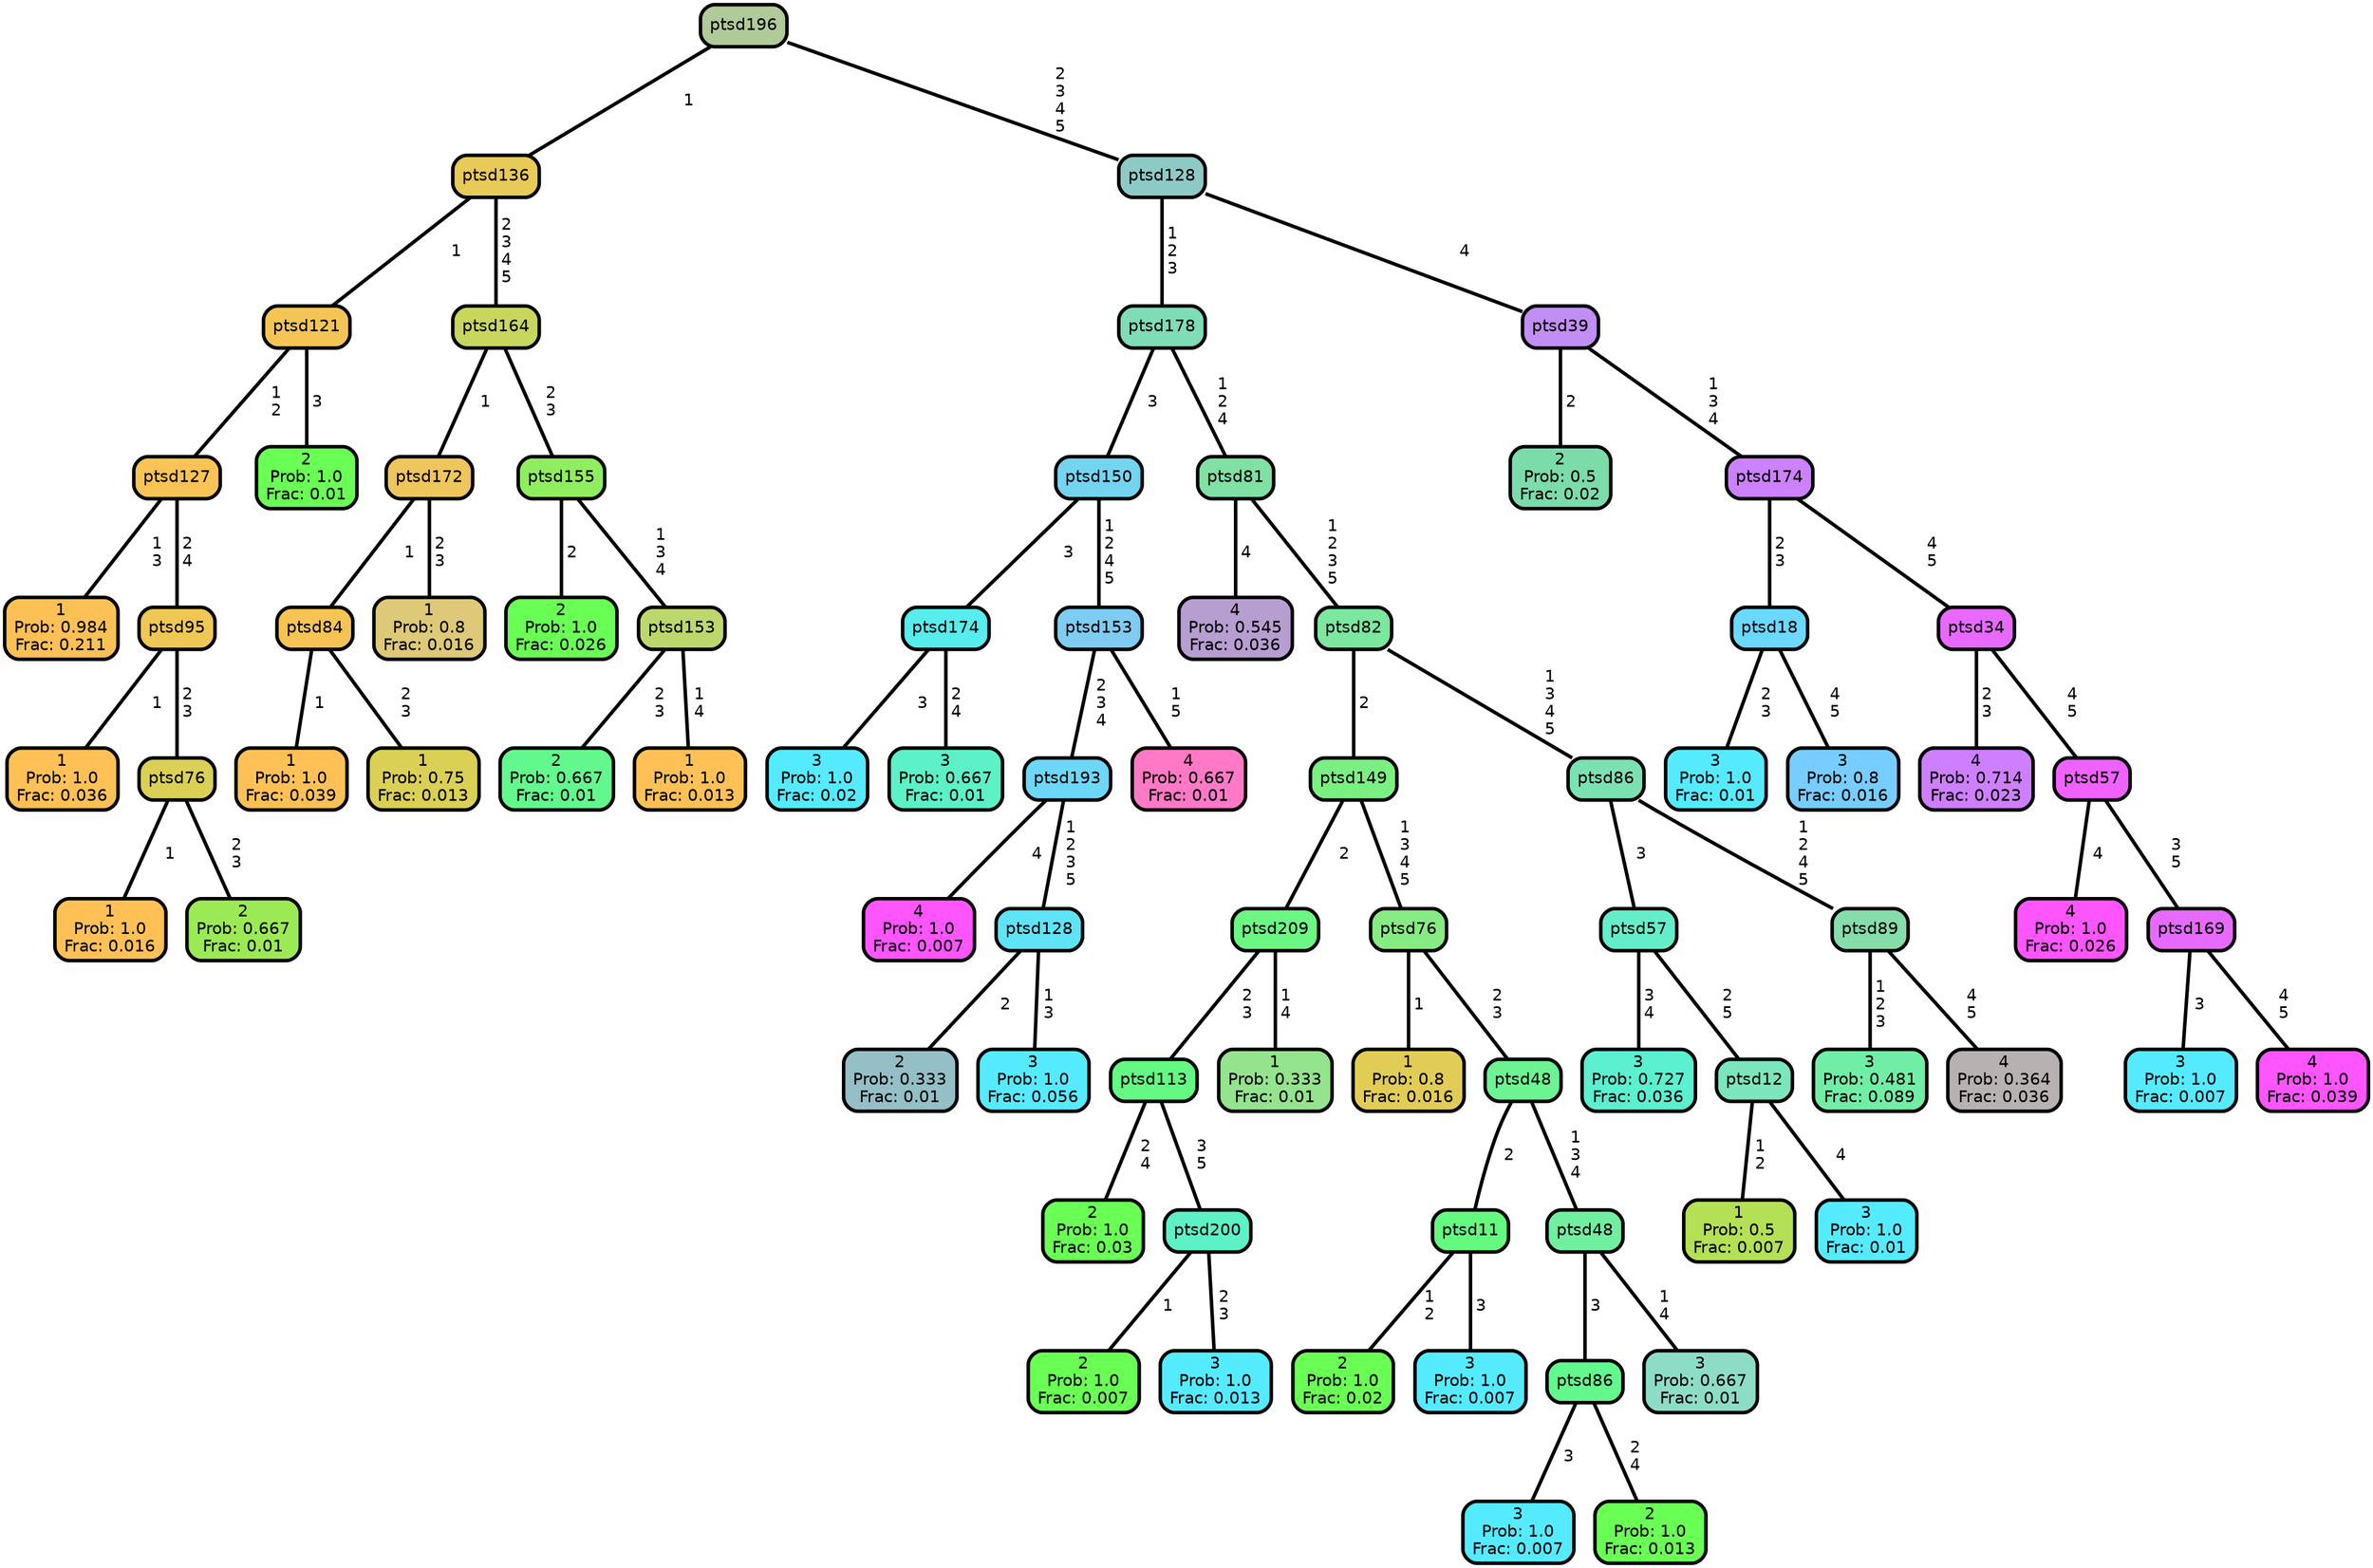 graph Tree {
node [shape=box, style="filled, rounded",color="black",penwidth="3",fontcolor="black",                 fontname=helvetica] ;
graph [ranksep="0 equally", splines=straight,                 bgcolor=transparent, dpi=60] ;
edge [fontname=helvetica, color=black] ;
0 [label="1
Prob: 0.984
Frac: 0.211", fillcolor="#fcc155"] ;
1 [label="ptsd127",href=".//ptsd127.svg", fillcolor="#f9c355"] ;
2 [label="1
Prob: 1.0
Frac: 0.036", fillcolor="#ffc155"] ;
3 [label="ptsd95",href=".//ptsd95.svg", fillcolor="#efc755"] ;
4 [label="1
Prob: 1.0
Frac: 0.016", fillcolor="#ffc155"] ;
5 [label="ptsd76",href=".//ptsd76.svg", fillcolor="#d9d055"] ;
6 [label="2
Prob: 0.667
Frac: 0.01", fillcolor="#9bea55"] ;
7 [label="ptsd121",href=".//ptsd121.svg", fillcolor="#f4c555"] ;
8 [label="2
Prob: 1.0
Frac: 0.01", fillcolor="#6aff55"] ;
9 [label="ptsd136",href=".//ptsd136.svg", fillcolor="#e7ca57"] ;
10 [label="1
Prob: 1.0
Frac: 0.039", fillcolor="#ffc155"] ;
11 [label="ptsd84",href=".//ptsd84.svg", fillcolor="#f5c455"] ;
12 [label="1
Prob: 0.75
Frac: 0.013", fillcolor="#d9d055"] ;
13 [label="ptsd172",href=".//ptsd172.svg", fillcolor="#efc55d"] ;
14 [label="1
Prob: 0.8
Frac: 0.016", fillcolor="#ddc977"] ;
15 [label="ptsd164",href=".//ptsd164.svg", fillcolor="#c8d65e"] ;
16 [label="2
Prob: 1.0
Frac: 0.026", fillcolor="#6aff55"] ;
17 [label="ptsd155",href=".//ptsd155.svg", fillcolor="#90ed60"] ;
18 [label="2
Prob: 0.667
Frac: 0.01", fillcolor="#63f88d"] ;
19 [label="ptsd153",href=".//ptsd153.svg", fillcolor="#bcd86d"] ;
20 [label="1
Prob: 1.0
Frac: 0.013", fillcolor="#ffc155"] ;
21 [label="ptsd196",href=".//ptsd196.svg", fillcolor="#b1ca99"] ;
22 [label="3
Prob: 1.0
Frac: 0.02", fillcolor="#55ebff"] ;
23 [label="ptsd174",href=".//ptsd174.svg", fillcolor="#57edec"] ;
24 [label="3
Prob: 0.667
Frac: 0.01", fillcolor="#5cf1c6"] ;
25 [label="ptsd150",href=".//ptsd150.svg", fillcolor="#74d4f0"] ;
26 [label="4
Prob: 1.0
Frac: 0.007", fillcolor="#ff55ff"] ;
27 [label="ptsd193",href=".//ptsd193.svg", fillcolor="#6dd7f7"] ;
28 [label="2
Prob: 0.333
Frac: 0.01", fillcolor="#94bfc6"] ;
29 [label="ptsd128",href=".//ptsd128.svg", fillcolor="#5ee4f6"] ;
30 [label="3
Prob: 1.0
Frac: 0.056", fillcolor="#55ebff"] ;
31 [label="ptsd153",href=".//ptsd153.svg", fillcolor="#7eccf1"] ;
32 [label="4
Prob: 0.667
Frac: 0.01", fillcolor="#ff79c6"] ;
33 [label="ptsd178",href=".//ptsd178.svg", fillcolor="#7eddb6"] ;
34 [label="4
Prob: 0.545
Frac: 0.036", fillcolor="#b79ed0"] ;
35 [label="ptsd81",href=".//ptsd81.svg", fillcolor="#81e0a4"] ;
36 [label="2
Prob: 1.0
Frac: 0.03", fillcolor="#6aff55"] ;
37 [label="ptsd113",href=".//ptsd113.svg", fillcolor="#64f982"] ;
38 [label="2
Prob: 1.0
Frac: 0.007", fillcolor="#6aff55"] ;
39 [label="ptsd200",href=".//ptsd200.svg", fillcolor="#5cf1c6"] ;
40 [label="3
Prob: 1.0
Frac: 0.013", fillcolor="#55ebff"] ;
41 [label="ptsd209",href=".//ptsd209.svg", fillcolor="#6cf684"] ;
42 [label="1
Prob: 0.333
Frac: 0.01", fillcolor="#94e38d"] ;
43 [label="ptsd149",href=".//ptsd149.svg", fillcolor="#7af083"] ;
44 [label="1
Prob: 0.8
Frac: 0.016", fillcolor="#e1cd55"] ;
45 [label="ptsd76",href=".//ptsd76.svg", fillcolor="#86eb83"] ;
46 [label="2
Prob: 1.0
Frac: 0.02", fillcolor="#6aff55"] ;
47 [label="ptsd11",href=".//ptsd11.svg", fillcolor="#64fa7f"] ;
48 [label="3
Prob: 1.0
Frac: 0.007", fillcolor="#55ebff"] ;
49 [label="ptsd48",href=".//ptsd48.svg", fillcolor="#6bf491"] ;
50 [label="3
Prob: 1.0
Frac: 0.007", fillcolor="#55ebff"] ;
51 [label="ptsd86",href=".//ptsd86.svg", fillcolor="#63f88d"] ;
52 [label="2
Prob: 1.0
Frac: 0.013", fillcolor="#6aff55"] ;
53 [label="ptsd48",href=".//ptsd48.svg", fillcolor="#71efa0"] ;
54 [label="3
Prob: 0.667
Frac: 0.01", fillcolor="#8dddc6"] ;
55 [label="ptsd82",href=".//ptsd82.svg", fillcolor="#7be79f"] ;
56 [label="3
Prob: 0.727
Frac: 0.036", fillcolor="#5af0d0"] ;
57 [label="ptsd57",href=".//ptsd57.svg", fillcolor="#64edc9"] ;
58 [label="1
Prob: 0.5
Frac: 0.007", fillcolor="#b4e055"] ;
59 [label="ptsd12",href=".//ptsd12.svg", fillcolor="#7be6bb"] ;
60 [label="3
Prob: 1.0
Frac: 0.01", fillcolor="#55ebff"] ;
61 [label="ptsd86",href=".//ptsd86.svg", fillcolor="#7be1b3"] ;
62 [label="3
Prob: 0.481
Frac: 0.089", fillcolor="#70eea6"] ;
63 [label="ptsd89",href=".//ptsd89.svg", fillcolor="#85ddaa"] ;
64 [label="4
Prob: 0.364
Frac: 0.036", fillcolor="#b7b2b1"] ;
65 [label="ptsd128",href=".//ptsd128.svg", fillcolor="#8ecac5"] ;
66 [label="2
Prob: 0.5
Frac: 0.02", fillcolor="#7bdcaa"] ;
67 [label="ptsd39",href=".//ptsd39.svg", fillcolor="#c18ef3"] ;
68 [label="3
Prob: 1.0
Frac: 0.01", fillcolor="#55ebff"] ;
69 [label="ptsd18",href=".//ptsd18.svg", fillcolor="#6ad8ff"] ;
70 [label="3
Prob: 0.8
Frac: 0.016", fillcolor="#77cdff"] ;
71 [label="ptsd174",href=".//ptsd174.svg", fillcolor="#cc81ff"] ;
72 [label="4
Prob: 0.714
Frac: 0.023", fillcolor="#ce7fff"] ;
73 [label="ptsd34",href=".//ptsd34.svg", fillcolor="#e769ff"] ;
74 [label="4
Prob: 1.0
Frac: 0.026", fillcolor="#ff55ff"] ;
75 [label="ptsd57",href=".//ptsd57.svg", fillcolor="#ef62ff"] ;
76 [label="3
Prob: 1.0
Frac: 0.007", fillcolor="#55ebff"] ;
77 [label="ptsd169",href=".//ptsd169.svg", fillcolor="#e66aff"] ;
78 [label="4
Prob: 1.0
Frac: 0.039", fillcolor="#ff55ff"] ;
1 -- 0 [label=" 1\n 3",penwidth=3] ;
1 -- 3 [label=" 2\n 4",penwidth=3] ;
3 -- 2 [label=" 1",penwidth=3] ;
3 -- 5 [label=" 2\n 3",penwidth=3] ;
5 -- 4 [label=" 1",penwidth=3] ;
5 -- 6 [label=" 2\n 3",penwidth=3] ;
7 -- 1 [label=" 1\n 2",penwidth=3] ;
7 -- 8 [label=" 3",penwidth=3] ;
9 -- 7 [label=" 1",penwidth=3] ;
9 -- 15 [label=" 2\n 3\n 4\n 5",penwidth=3] ;
11 -- 10 [label=" 1",penwidth=3] ;
11 -- 12 [label=" 2\n 3",penwidth=3] ;
13 -- 11 [label=" 1",penwidth=3] ;
13 -- 14 [label=" 2\n 3",penwidth=3] ;
15 -- 13 [label=" 1",penwidth=3] ;
15 -- 17 [label=" 2\n 3",penwidth=3] ;
17 -- 16 [label=" 2",penwidth=3] ;
17 -- 19 [label=" 1\n 3\n 4",penwidth=3] ;
19 -- 18 [label=" 2\n 3",penwidth=3] ;
19 -- 20 [label=" 1\n 4",penwidth=3] ;
21 -- 9 [label=" 1",penwidth=3] ;
21 -- 65 [label=" 2\n 3\n 4\n 5",penwidth=3] ;
23 -- 22 [label=" 3",penwidth=3] ;
23 -- 24 [label=" 2\n 4",penwidth=3] ;
25 -- 23 [label=" 3",penwidth=3] ;
25 -- 31 [label=" 1\n 2\n 4\n 5",penwidth=3] ;
27 -- 26 [label=" 4",penwidth=3] ;
27 -- 29 [label=" 1\n 2\n 3\n 5",penwidth=3] ;
29 -- 28 [label=" 2",penwidth=3] ;
29 -- 30 [label=" 1\n 3",penwidth=3] ;
31 -- 27 [label=" 2\n 3\n 4",penwidth=3] ;
31 -- 32 [label=" 1\n 5",penwidth=3] ;
33 -- 25 [label=" 3",penwidth=3] ;
33 -- 35 [label=" 1\n 2\n 4",penwidth=3] ;
35 -- 34 [label=" 4",penwidth=3] ;
35 -- 55 [label=" 1\n 2\n 3\n 5",penwidth=3] ;
37 -- 36 [label=" 2\n 4",penwidth=3] ;
37 -- 39 [label=" 3\n 5",penwidth=3] ;
39 -- 38 [label=" 1",penwidth=3] ;
39 -- 40 [label=" 2\n 3",penwidth=3] ;
41 -- 37 [label=" 2\n 3",penwidth=3] ;
41 -- 42 [label=" 1\n 4",penwidth=3] ;
43 -- 41 [label=" 2",penwidth=3] ;
43 -- 45 [label=" 1\n 3\n 4\n 5",penwidth=3] ;
45 -- 44 [label=" 1",penwidth=3] ;
45 -- 49 [label=" 2\n 3",penwidth=3] ;
47 -- 46 [label=" 1\n 2",penwidth=3] ;
47 -- 48 [label=" 3",penwidth=3] ;
49 -- 47 [label=" 2",penwidth=3] ;
49 -- 53 [label=" 1\n 3\n 4",penwidth=3] ;
51 -- 50 [label=" 3",penwidth=3] ;
51 -- 52 [label=" 2\n 4",penwidth=3] ;
53 -- 51 [label=" 3",penwidth=3] ;
53 -- 54 [label=" 1\n 4",penwidth=3] ;
55 -- 43 [label=" 2",penwidth=3] ;
55 -- 61 [label=" 1\n 3\n 4\n 5",penwidth=3] ;
57 -- 56 [label=" 3\n 4",penwidth=3] ;
57 -- 59 [label=" 2\n 5",penwidth=3] ;
59 -- 58 [label=" 1\n 2",penwidth=3] ;
59 -- 60 [label=" 4",penwidth=3] ;
61 -- 57 [label=" 3",penwidth=3] ;
61 -- 63 [label=" 1\n 2\n 4\n 5",penwidth=3] ;
63 -- 62 [label=" 1\n 2\n 3",penwidth=3] ;
63 -- 64 [label=" 4\n 5",penwidth=3] ;
65 -- 33 [label=" 1\n 2\n 3",penwidth=3] ;
65 -- 67 [label=" 4",penwidth=3] ;
67 -- 66 [label=" 2",penwidth=3] ;
67 -- 71 [label=" 1\n 3\n 4",penwidth=3] ;
69 -- 68 [label=" 2\n 3",penwidth=3] ;
69 -- 70 [label=" 4\n 5",penwidth=3] ;
71 -- 69 [label=" 2\n 3",penwidth=3] ;
71 -- 73 [label=" 4\n 5",penwidth=3] ;
73 -- 72 [label=" 2\n 3",penwidth=3] ;
73 -- 75 [label=" 4\n 5",penwidth=3] ;
75 -- 74 [label=" 4",penwidth=3] ;
75 -- 77 [label=" 3\n 5",penwidth=3] ;
77 -- 76 [label=" 3",penwidth=3] ;
77 -- 78 [label=" 4\n 5",penwidth=3] ;
{rank = same;}}